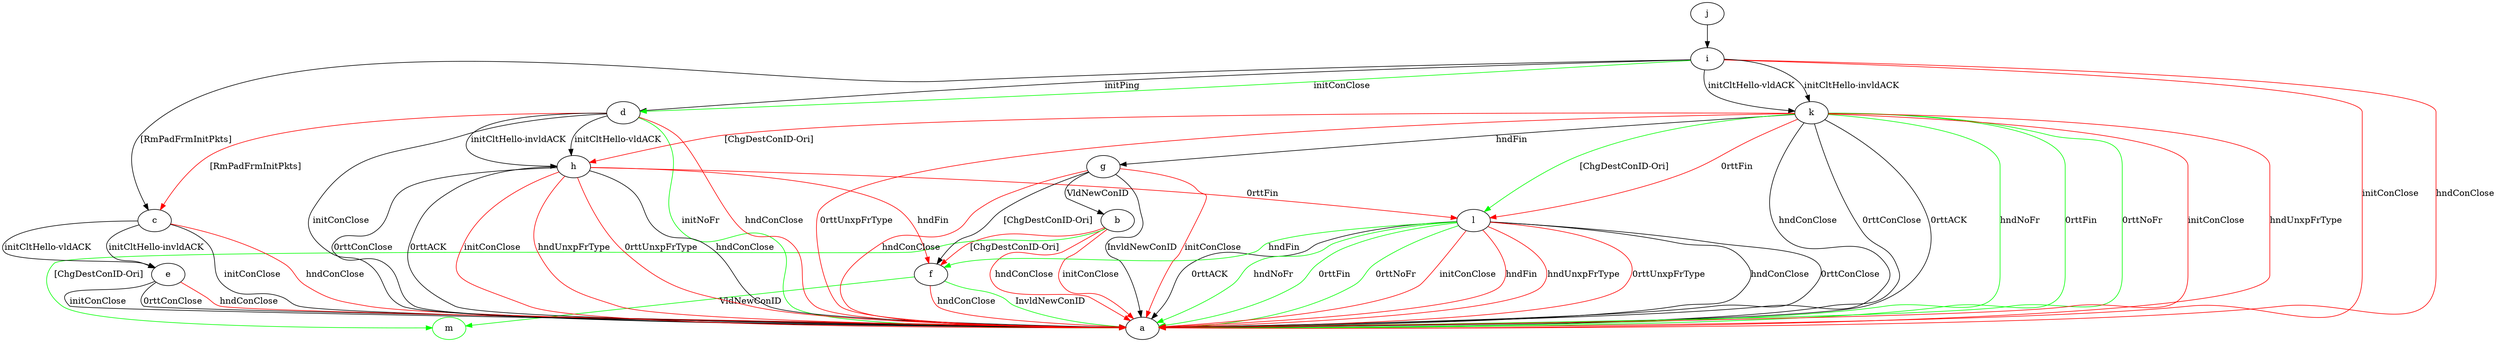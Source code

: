 digraph "" {
	b -> a	[key=0,
		color=red,
		label="initConClose "];
	b -> a	[key=1,
		color=red,
		label="hndConClose "];
	b -> f	[key=0,
		color=red,
		label="[ChgDestConID-Ori] "];
	m	[color=green];
	b -> m	[key=0,
		color=green,
		label="[ChgDestConID-Ori] "];
	c -> a	[key=0,
		label="initConClose "];
	c -> a	[key=1,
		color=red,
		label="hndConClose "];
	c -> e	[key=0,
		label="initCltHello-vldACK "];
	c -> e	[key=1,
		label="initCltHello-invldACK "];
	d -> a	[key=0,
		label="initConClose "];
	d -> a	[key=1,
		color=green,
		label="initNoFr "];
	d -> a	[key=2,
		color=red,
		label="hndConClose "];
	d -> c	[key=0,
		color=red,
		label="[RmPadFrmInitPkts] "];
	d -> h	[key=0,
		label="initCltHello-vldACK "];
	d -> h	[key=1,
		label="initCltHello-invldACK "];
	e -> a	[key=0,
		label="initConClose "];
	e -> a	[key=1,
		label="0rttConClose "];
	e -> a	[key=2,
		color=red,
		label="hndConClose "];
	f -> a	[key=0,
		color=green,
		label="InvldNewConID "];
	f -> a	[key=1,
		color=red,
		label="hndConClose "];
	f -> m	[key=0,
		color=green,
		label="VldNewConID "];
	g -> a	[key=0,
		label="InvldNewConID "];
	g -> a	[key=1,
		color=red,
		label="initConClose "];
	g -> a	[key=2,
		color=red,
		label="hndConClose "];
	g -> b	[key=0,
		label="VldNewConID "];
	g -> f	[key=0,
		label="[ChgDestConID-Ori] "];
	h -> a	[key=0,
		label="hndConClose "];
	h -> a	[key=1,
		label="0rttConClose "];
	h -> a	[key=2,
		label="0rttACK "];
	h -> a	[key=3,
		color=red,
		label="initConClose "];
	h -> a	[key=4,
		color=red,
		label="hndUnxpFrType "];
	h -> a	[key=5,
		color=red,
		label="0rttUnxpFrType "];
	h -> f	[key=0,
		color=red,
		label="hndFin "];
	h -> l	[key=0,
		color=red,
		label="0rttFin "];
	i -> a	[key=0,
		color=red,
		label="initConClose "];
	i -> a	[key=1,
		color=red,
		label="hndConClose "];
	i -> c	[key=0,
		label="[RmPadFrmInitPkts] "];
	i -> d	[key=0,
		label="initPing "];
	i -> d	[key=1,
		color=green,
		label="initConClose "];
	i -> k	[key=0,
		label="initCltHello-vldACK "];
	i -> k	[key=1,
		label="initCltHello-invldACK "];
	j -> i	[key=0];
	k -> a	[key=0,
		label="hndConClose "];
	k -> a	[key=1,
		label="0rttConClose "];
	k -> a	[key=2,
		label="0rttACK "];
	k -> a	[key=3,
		color=green,
		label="hndNoFr "];
	k -> a	[key=4,
		color=green,
		label="0rttFin "];
	k -> a	[key=5,
		color=green,
		label="0rttNoFr "];
	k -> a	[key=6,
		color=red,
		label="initConClose "];
	k -> a	[key=7,
		color=red,
		label="hndUnxpFrType "];
	k -> a	[key=8,
		color=red,
		label="0rttUnxpFrType "];
	k -> g	[key=0,
		label="hndFin "];
	k -> h	[key=0,
		color=red,
		label="[ChgDestConID-Ori] "];
	k -> l	[key=0,
		color=green,
		label="[ChgDestConID-Ori] "];
	k -> l	[key=1,
		color=red,
		label="0rttFin "];
	l -> a	[key=0,
		label="hndConClose "];
	l -> a	[key=1,
		label="0rttConClose "];
	l -> a	[key=2,
		label="0rttACK "];
	l -> a	[key=3,
		color=green,
		label="hndNoFr "];
	l -> a	[key=4,
		color=green,
		label="0rttFin "];
	l -> a	[key=5,
		color=green,
		label="0rttNoFr "];
	l -> a	[key=6,
		color=red,
		label="initConClose "];
	l -> a	[key=7,
		color=red,
		label="hndFin "];
	l -> a	[key=8,
		color=red,
		label="hndUnxpFrType "];
	l -> a	[key=9,
		color=red,
		label="0rttUnxpFrType "];
	l -> f	[key=0,
		color=green,
		label="hndFin "];
}
